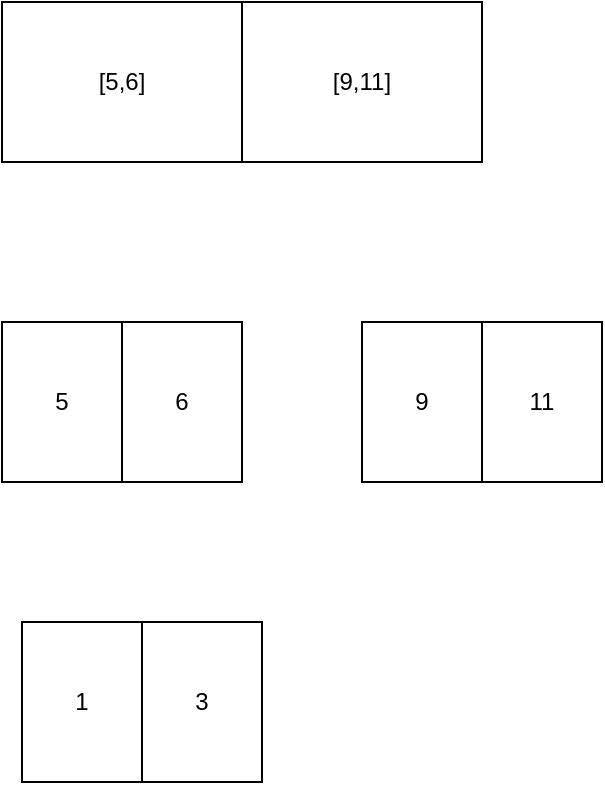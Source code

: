 <mxfile>
    <diagram id="osLYYWN3KejHexwFNSaq" name="Page-1">
        <mxGraphModel dx="954" dy="830" grid="1" gridSize="10" guides="1" tooltips="1" connect="1" arrows="1" fold="1" page="1" pageScale="1" pageWidth="1200" pageHeight="1920" math="0" shadow="0">
            <root>
                <mxCell id="0"/>
                <mxCell id="1" parent="0"/>
                <mxCell id="2" value="[5,6]" style="rounded=0;whiteSpace=wrap;html=1;" vertex="1" parent="1">
                    <mxGeometry x="80" y="40" width="120" height="80" as="geometry"/>
                </mxCell>
                <mxCell id="3" value="[9,11]" style="rounded=0;whiteSpace=wrap;html=1;" vertex="1" parent="1">
                    <mxGeometry x="200" y="40" width="120" height="80" as="geometry"/>
                </mxCell>
                <mxCell id="5" value="[2,5]" style="rounded=0;whiteSpace=wrap;html=1;" vertex="1" parent="1">
                    <mxGeometry x="90" y="350" width="120" height="80" as="geometry"/>
                </mxCell>
                <mxCell id="6" value="[1,3]" style="rounded=0;whiteSpace=wrap;html=1;" vertex="1" parent="1">
                    <mxGeometry x="80" y="200" width="120" height="80" as="geometry"/>
                </mxCell>
                <mxCell id="7" value="[6,9]" style="rounded=0;whiteSpace=wrap;html=1;" vertex="1" parent="1">
                    <mxGeometry x="260" y="200" width="120" height="80" as="geometry"/>
                </mxCell>
                <mxCell id="8" value="5" style="rounded=0;whiteSpace=wrap;html=1;" vertex="1" parent="1">
                    <mxGeometry x="80" y="200" width="60" height="80" as="geometry"/>
                </mxCell>
                <mxCell id="9" value="6" style="rounded=0;whiteSpace=wrap;html=1;" vertex="1" parent="1">
                    <mxGeometry x="140" y="200" width="60" height="80" as="geometry"/>
                </mxCell>
                <mxCell id="10" value="9" style="rounded=0;whiteSpace=wrap;html=1;" vertex="1" parent="1">
                    <mxGeometry x="260" y="200" width="60" height="80" as="geometry"/>
                </mxCell>
                <mxCell id="11" value="11" style="rounded=0;whiteSpace=wrap;html=1;" vertex="1" parent="1">
                    <mxGeometry x="320" y="200" width="60" height="80" as="geometry"/>
                </mxCell>
                <mxCell id="12" value="1" style="rounded=0;whiteSpace=wrap;html=1;" vertex="1" parent="1">
                    <mxGeometry x="90" y="350" width="60" height="80" as="geometry"/>
                </mxCell>
                <mxCell id="13" value="3" style="rounded=0;whiteSpace=wrap;html=1;" vertex="1" parent="1">
                    <mxGeometry x="150" y="350" width="60" height="80" as="geometry"/>
                </mxCell>
            </root>
        </mxGraphModel>
    </diagram>
</mxfile>